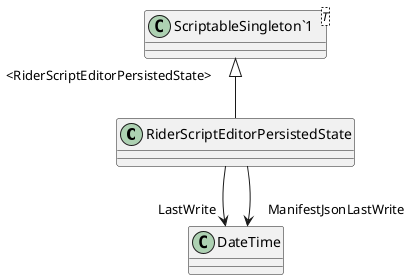 @startuml
class RiderScriptEditorPersistedState {
}
class "ScriptableSingleton`1"<T> {
}
"ScriptableSingleton`1" "<RiderScriptEditorPersistedState>" <|-- RiderScriptEditorPersistedState
RiderScriptEditorPersistedState --> "LastWrite" DateTime
RiderScriptEditorPersistedState --> "ManifestJsonLastWrite" DateTime
@enduml
